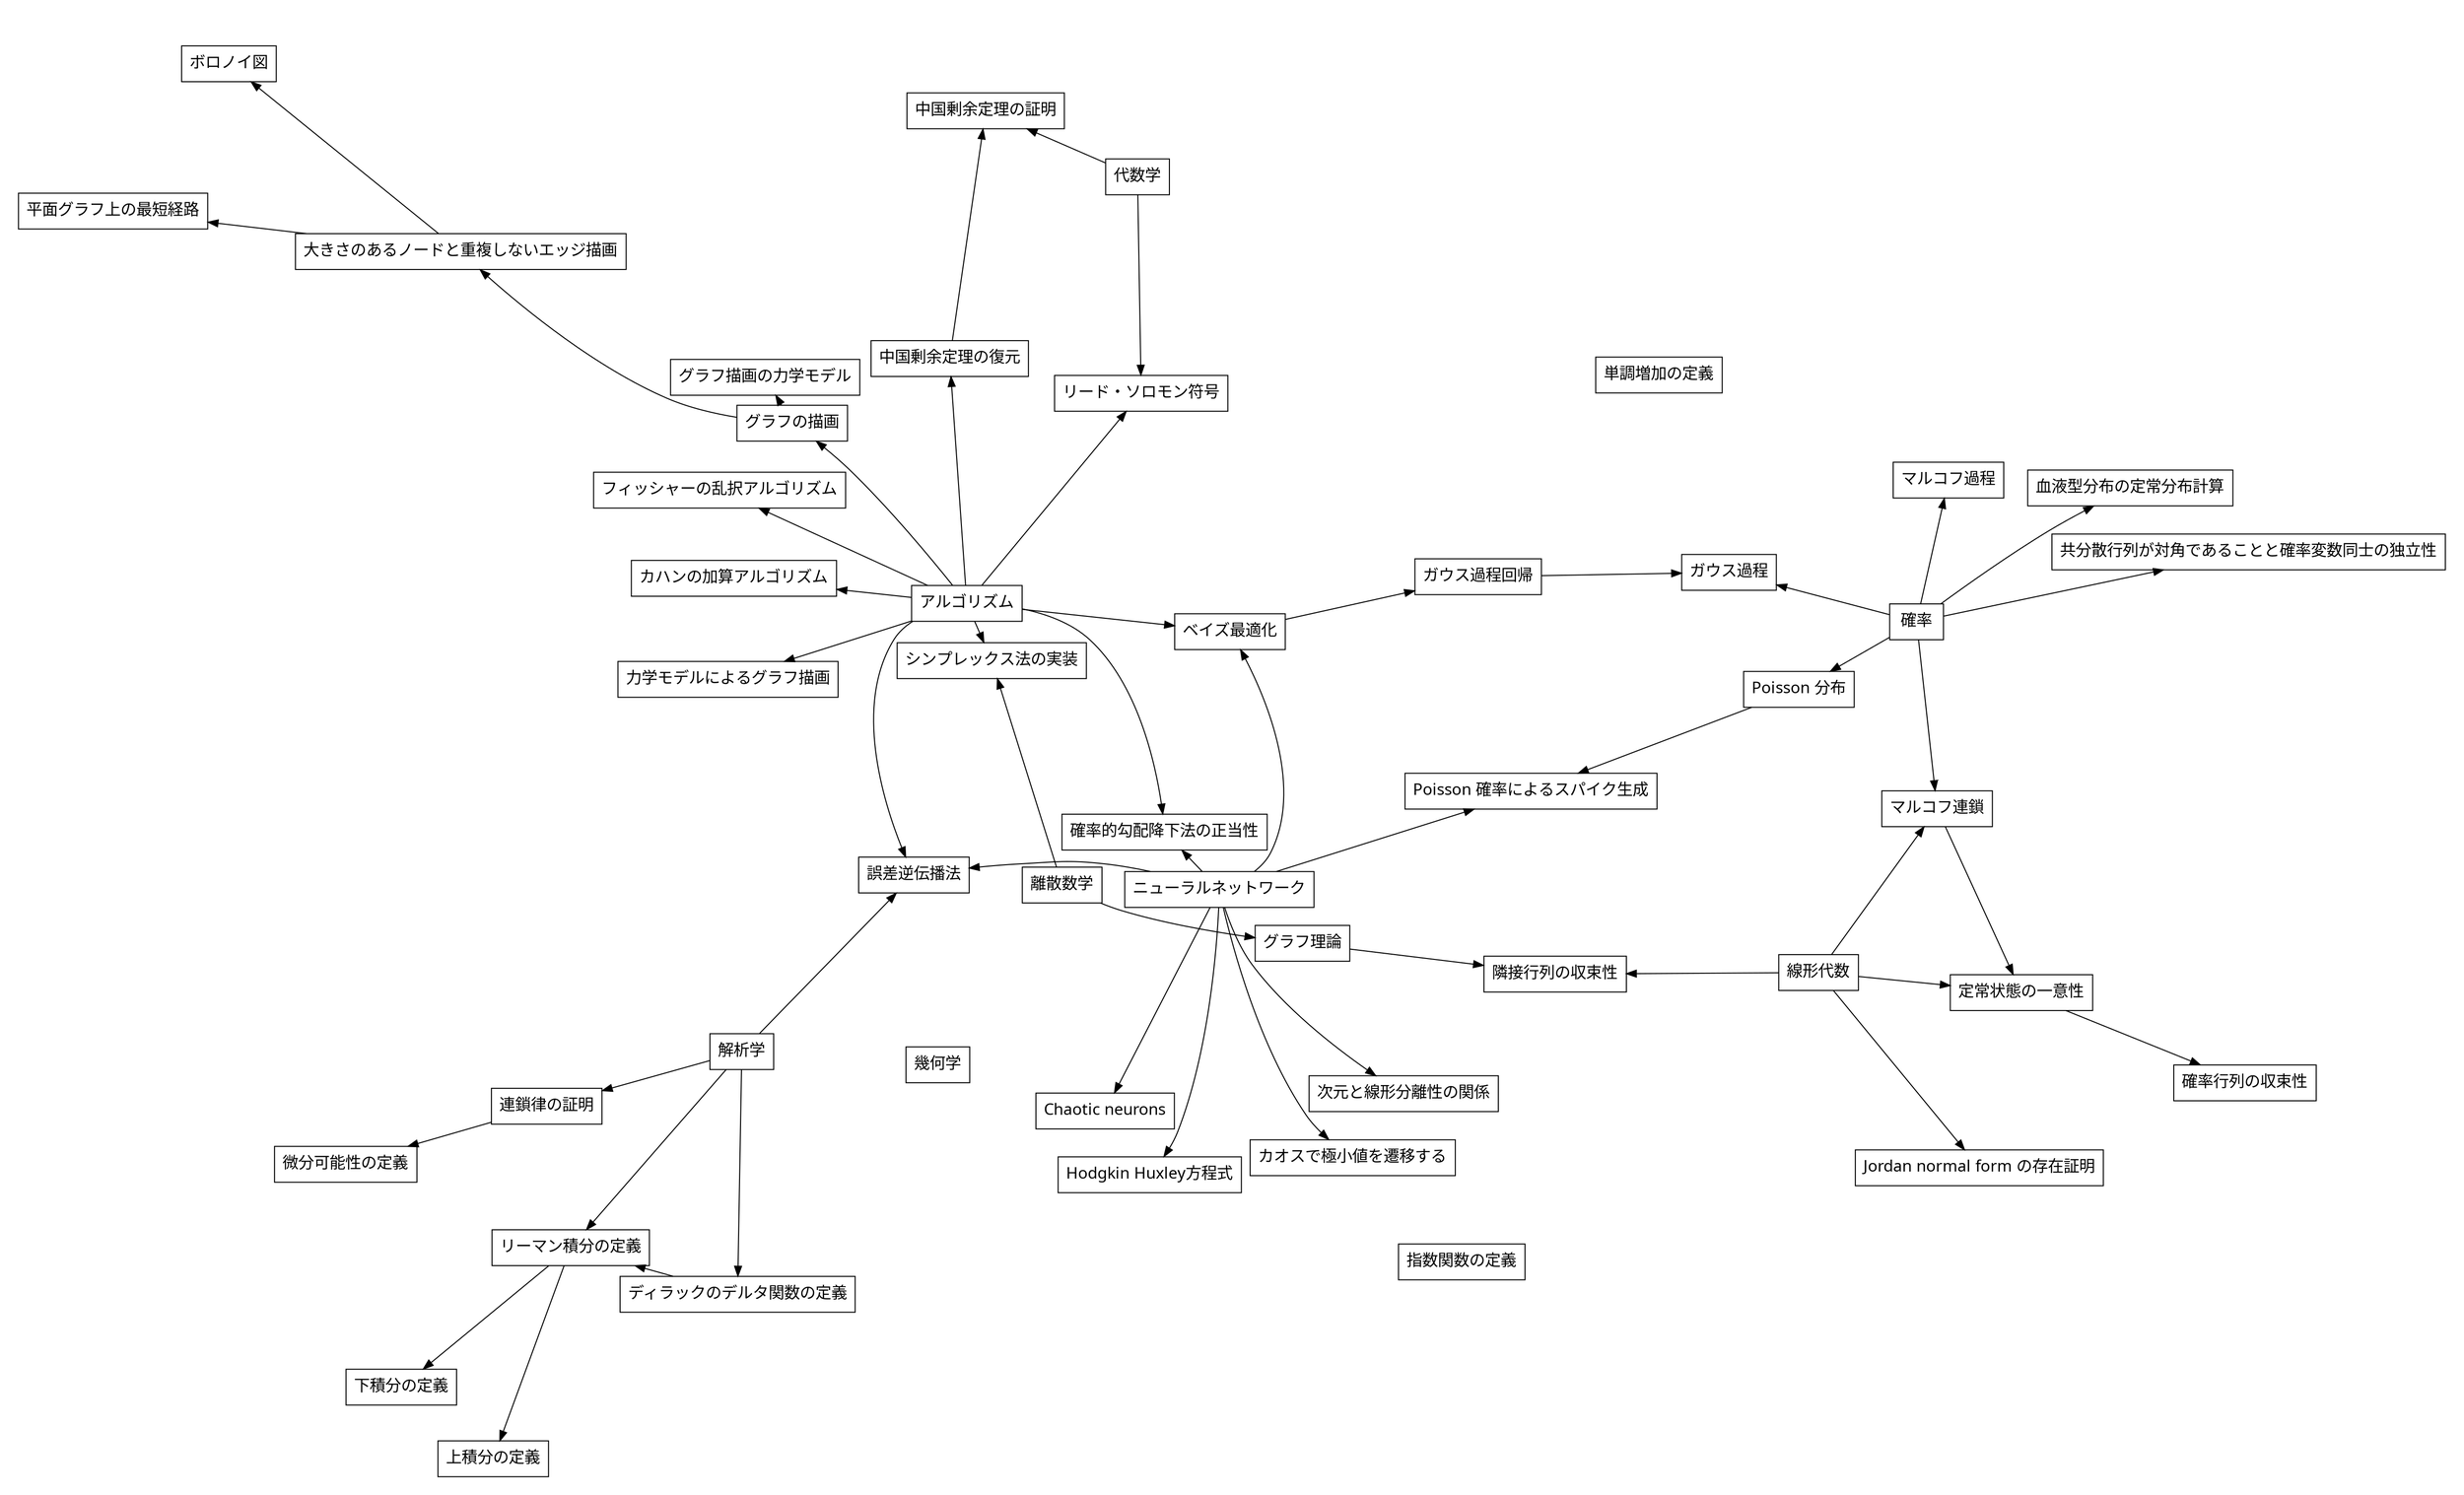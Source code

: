 digraph graph_name {
  graph [
    charset = "UTF-8";
    label = "todo",
    labelloc = "t",
    labeljust = "c",
    bgcolor = "#ffffff",
    fontcolor = white,
    fontsize = 18,
    style = "filled",
    rankdir = TB,
    margin = 0.2,
    splines = spline,
    ranksep = 1.0,
    nodesep = 0.9,
    //layout = dot
    layout = fdp
  ];

  node [
    colorscheme = "rdylgn11"
    style = "solid,filled",
    shape = box,
    fontsize = 16,
    fontcolor = black,
    fontname = "Migu 1M",
    color = black,
    fillcolor = white,
  ];


  // edge define
  "ニューラルネットワーク";
  "解析学"
  "代数学";
  "幾何学";
  "線形代数";
  "確率";
  "離散数学";
  { "離散数学" } -> "グラフ理論";
  "アルゴリズム";

  "単調増加の定義";
  "指数関数の定義";

  { "解析学" }                          -> "連鎖律の証明";

  { "連鎖律の証明" }                    -> "微分可能性の定義";

  { "解析学" }                          -> "ディラックのデルタ関数の定義";

  { "解析学";
    "ディラックのデルタ関数の定義" }    -> "リーマン積分の定義";

  { "リーマン積分の定義" }              -> "上積分の定義";

  { "リーマン積分の定義" }              -> "下積分の定義";

  { "確率" }                            -> "マルコフ過程";

  { "確率" }                            -> "Poisson 分布";

  { "確率" }                            -> "共分散行列が対角であることと確率変数同士の独立性";

  { "確率" }                            -> "血液型分布の定常分布計算";

  { "ベイズ最適化" }                    -> "ガウス過程回帰";

  { "確率";
    "ガウス過程回帰" }                  -> "ガウス過程";

  { "グラフ理論";
    "線形代数" }                        -> "隣接行列の収束性";

  { "線形代数" }                        -> "Jordan normal form の存在証明";

  { "線形代数";
    "確率" }                            -> "マルコフ連鎖";

  { "マルコフ連鎖";
    "線形代数" }                        -> "定常状態の一意性";

  { "定常状態の一意性" }                -> "確率行列の収束性";

  { "アルゴリズム" }                    -> "中国剰余定理の復元";

  { "代数学";
    "中国剰余定理の復元" }              -> "中国剰余定理の証明";

  { "ニューラルネットワーク" }          -> "Hodgkin Huxley方程式";

  { "ニューラルネットワーク";
    "アルゴリズム" }                    -> "確率的勾配降下法の正当性";

  { "ニューラルネットワーク";
    "Poisson 分布" }                    -> "Poisson 確率によるスパイク生成";

  { "ニューラルネットワーク" }          -> "次元と線形分離性の関係";

  { "ニューラルネットワーク" }          -> "Chaotic neurons";

  { "ニューラルネットワーク";
    "アルゴリズム" }                    -> "ベイズ最適化";

  { "ニューラルネットワーク" }          -> "カオスで極小値を遷移する";
  // ホップフィールドモデルだとエネルギー関数の極小値に記憶がうめこまれる
  // カオスニューラルネットのひとつがホップフィールドネットワークで、海馬でもカオスがみられてる
  // カオスんニューラルネットワークならうまくやればエネルギーの極小値にしばらく留まってから別の極小値へ遷移するようになる
  // これを利用すればネットワークが記憶した内容をとりだせる


  { "アルゴリズム" }                    -> "フィッシャーの乱択アルゴリズム";

  { "アルゴリズム" }                    -> "カハンの加算アルゴリズム";

  { "アルゴリズム";
    "離散数学" }                        -> "シンプレックス法の実装";

  { "アルゴリズム" }                    -> "力学モデルによるグラフ描画";

  { "アルゴリズム" }                    -> "グラフの描画";
  { "グラフの描画" }                    -> "グラフ描画の力学モデル";

  { "グラフの描画" }                    -> "大きさのあるノードと重複しないエッジ描画";
  { "大きさのあるノードと重複しないエッジ描画" } -> "ボロノイ図";
  { "大きさのあるノードと重複しないエッジ描画" } -> "平面グラフ上の最短経路";

  { "ニューラルネットワーク";
    "解析学";
    "アルゴリズム" }                    -> "誤差逆伝播法";

  { "代数学";
    "アルゴリズム" }                    -> "リード・ソロモン符号";
}


